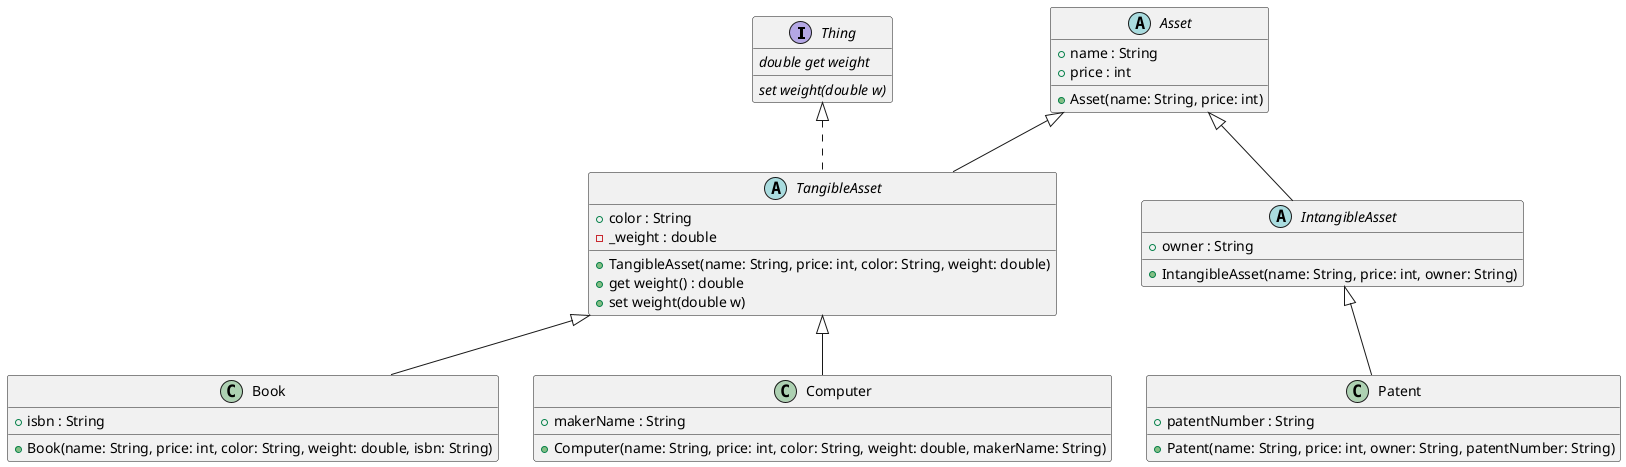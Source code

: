 @startuml
' Thing 인터페이스
interface Thing {
  {abstract} double get weight
  {abstract} set weight(double w)
}

' Asset 추상 클래스
abstract class Asset {
  + name : String
  + price : int
  + Asset(name: String, price: int)
}

' IntangibleAsset 추상 클래스 (Asset 상속)
abstract class IntangibleAsset extends Asset {
  + owner : String
  + IntangibleAsset(name: String, price: int, owner: String)
}

' TangibleAsset 추상 클래스 (Asset 상속, Thing 구현)
abstract class TangibleAsset extends Asset implements Thing {
  + color : String
  - _weight : double
  + TangibleAsset(name: String, price: int, color: String, weight: double)
  + get weight() : double
  + set weight(double w)
}

' Patent 클래스 (IntangibleAsset 상속)
class Patent extends IntangibleAsset {
  + patentNumber : String
  + Patent(name: String, price: int, owner: String, patentNumber: String)
}

' Book 클래스 (TangibleAsset 상속)
class Book extends TangibleAsset {
  + isbn : String
  + Book(name: String, price: int, color: String, weight: double, isbn: String)
}

' Computer 클래스 (TangibleAsset 상속)
class Computer extends TangibleAsset {
  + makerName : String
  + Computer(name: String, price: int, color: String, weight: double, makerName: String)
}

@enduml
